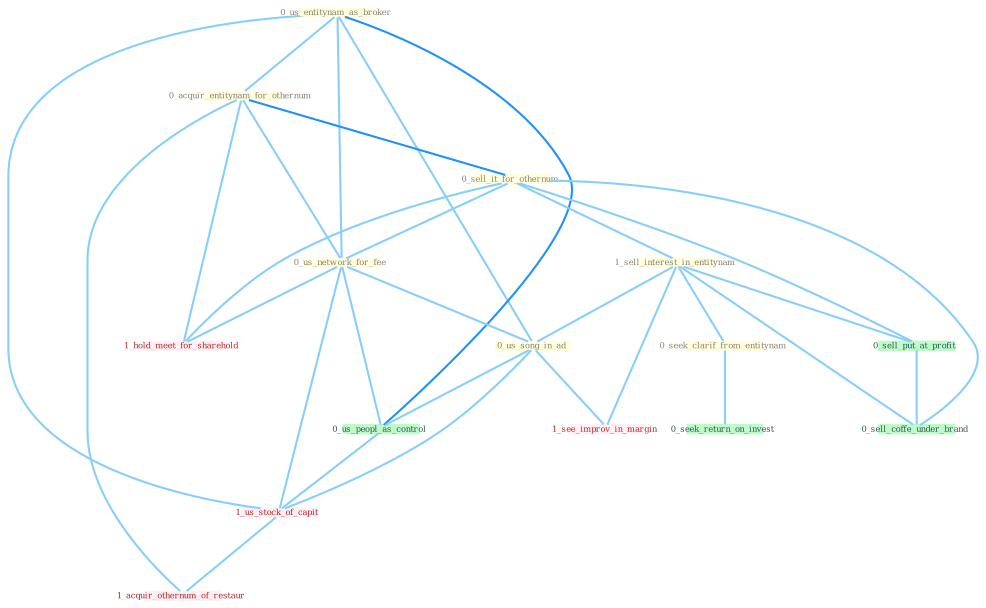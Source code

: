 Graph G{ 
    node
    [shape=polygon,style=filled,width=.5,height=.06,color="#BDFCC9",fixedsize=true,fontsize=4,
    fontcolor="#2f4f4f"];
    {node
    [color="#ffffe0", fontcolor="#8b7d6b"] "0_us_entitynam_as_broker " "0_acquir_entitynam_for_othernum " "0_sell_it_for_othernum " "1_sell_interest_in_entitynam " "0_us_network_for_fee " "0_seek_clarif_from_entitynam " "0_us_song_in_ad "}
{node [color="#fff0f5", fontcolor="#b22222"] "1_us_stock_of_capit " "1_see_improv_in_margin " "1_hold_meet_for_sharehold " "1_acquir_othernum_of_restaur "}
edge [color="#B0E2FF"];

	"0_us_entitynam_as_broker " -- "0_acquir_entitynam_for_othernum " [w="1", color="#87cefa" ];
	"0_us_entitynam_as_broker " -- "0_us_network_for_fee " [w="1", color="#87cefa" ];
	"0_us_entitynam_as_broker " -- "0_us_song_in_ad " [w="1", color="#87cefa" ];
	"0_us_entitynam_as_broker " -- "0_us_peopl_as_control " [w="2", color="#1e90ff" , len=0.8];
	"0_us_entitynam_as_broker " -- "1_us_stock_of_capit " [w="1", color="#87cefa" ];
	"0_acquir_entitynam_for_othernum " -- "0_sell_it_for_othernum " [w="2", color="#1e90ff" , len=0.8];
	"0_acquir_entitynam_for_othernum " -- "0_us_network_for_fee " [w="1", color="#87cefa" ];
	"0_acquir_entitynam_for_othernum " -- "1_hold_meet_for_sharehold " [w="1", color="#87cefa" ];
	"0_acquir_entitynam_for_othernum " -- "1_acquir_othernum_of_restaur " [w="1", color="#87cefa" ];
	"0_sell_it_for_othernum " -- "1_sell_interest_in_entitynam " [w="1", color="#87cefa" ];
	"0_sell_it_for_othernum " -- "0_us_network_for_fee " [w="1", color="#87cefa" ];
	"0_sell_it_for_othernum " -- "0_sell_put_at_profit " [w="1", color="#87cefa" ];
	"0_sell_it_for_othernum " -- "0_sell_coffe_under_brand " [w="1", color="#87cefa" ];
	"0_sell_it_for_othernum " -- "1_hold_meet_for_sharehold " [w="1", color="#87cefa" ];
	"1_sell_interest_in_entitynam " -- "0_seek_clarif_from_entitynam " [w="1", color="#87cefa" ];
	"1_sell_interest_in_entitynam " -- "0_us_song_in_ad " [w="1", color="#87cefa" ];
	"1_sell_interest_in_entitynam " -- "0_sell_put_at_profit " [w="1", color="#87cefa" ];
	"1_sell_interest_in_entitynam " -- "1_see_improv_in_margin " [w="1", color="#87cefa" ];
	"1_sell_interest_in_entitynam " -- "0_sell_coffe_under_brand " [w="1", color="#87cefa" ];
	"0_us_network_for_fee " -- "0_us_song_in_ad " [w="1", color="#87cefa" ];
	"0_us_network_for_fee " -- "0_us_peopl_as_control " [w="1", color="#87cefa" ];
	"0_us_network_for_fee " -- "1_us_stock_of_capit " [w="1", color="#87cefa" ];
	"0_us_network_for_fee " -- "1_hold_meet_for_sharehold " [w="1", color="#87cefa" ];
	"0_seek_clarif_from_entitynam " -- "0_seek_return_on_invest " [w="1", color="#87cefa" ];
	"0_us_song_in_ad " -- "0_us_peopl_as_control " [w="1", color="#87cefa" ];
	"0_us_song_in_ad " -- "1_us_stock_of_capit " [w="1", color="#87cefa" ];
	"0_us_song_in_ad " -- "1_see_improv_in_margin " [w="1", color="#87cefa" ];
	"0_us_peopl_as_control " -- "1_us_stock_of_capit " [w="1", color="#87cefa" ];
	"0_sell_put_at_profit " -- "0_sell_coffe_under_brand " [w="1", color="#87cefa" ];
	"1_us_stock_of_capit " -- "1_acquir_othernum_of_restaur " [w="1", color="#87cefa" ];
}
